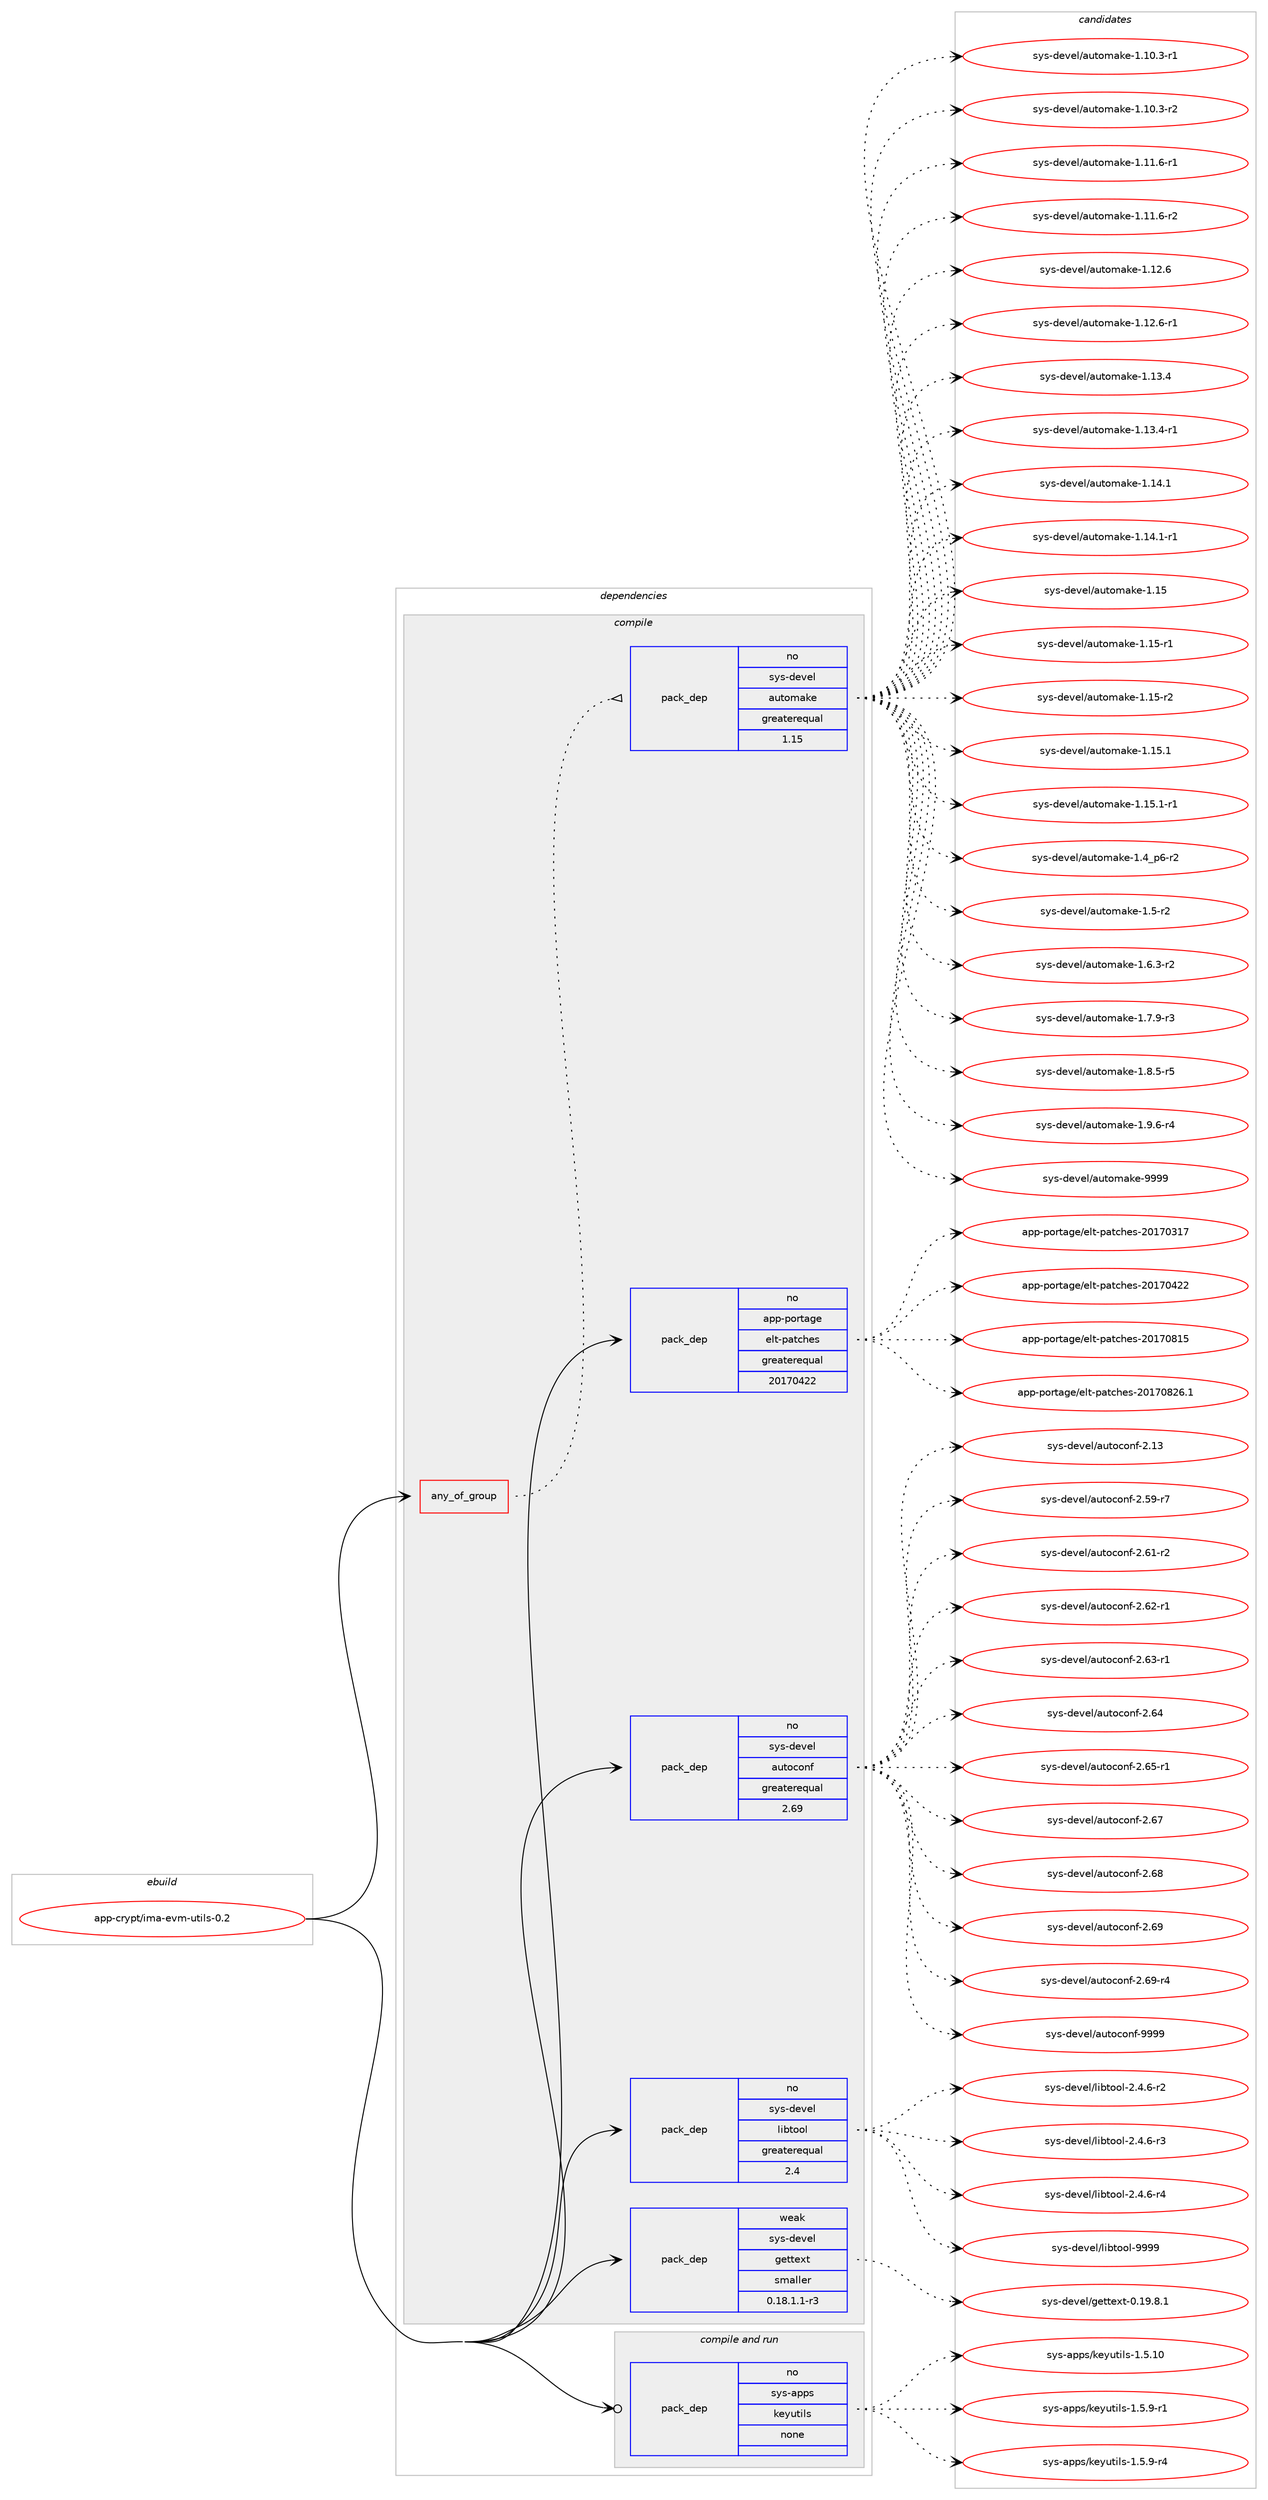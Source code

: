 digraph prolog {

# *************
# Graph options
# *************

newrank=true;
concentrate=true;
compound=true;
graph [rankdir=LR,fontname=Helvetica,fontsize=10,ranksep=1.5];#, ranksep=2.5, nodesep=0.2];
edge  [arrowhead=vee];
node  [fontname=Helvetica,fontsize=10];

# **********
# The ebuild
# **********

subgraph cluster_leftcol {
color=gray;
rank=same;
label=<<i>ebuild</i>>;
id [label="app-crypt/ima-evm-utils-0.2", color=red, width=4, href="../app-crypt/ima-evm-utils-0.2.svg"];
}

# ****************
# The dependencies
# ****************

subgraph cluster_midcol {
color=gray;
label=<<i>dependencies</i>>;
subgraph cluster_compile {
fillcolor="#eeeeee";
style=filled;
label=<<i>compile</i>>;
subgraph any236 {
dependency12988 [label=<<TABLE BORDER="0" CELLBORDER="1" CELLSPACING="0" CELLPADDING="4"><TR><TD CELLPADDING="10">any_of_group</TD></TR></TABLE>>, shape=none, color=red];subgraph pack9297 {
dependency12989 [label=<<TABLE BORDER="0" CELLBORDER="1" CELLSPACING="0" CELLPADDING="4" WIDTH="220"><TR><TD ROWSPAN="6" CELLPADDING="30">pack_dep</TD></TR><TR><TD WIDTH="110">no</TD></TR><TR><TD>sys-devel</TD></TR><TR><TD>automake</TD></TR><TR><TD>greaterequal</TD></TR><TR><TD>1.15</TD></TR></TABLE>>, shape=none, color=blue];
}
dependency12988:e -> dependency12989:w [weight=20,style="dotted",arrowhead="oinv"];
}
id:e -> dependency12988:w [weight=20,style="solid",arrowhead="vee"];
subgraph pack9298 {
dependency12990 [label=<<TABLE BORDER="0" CELLBORDER="1" CELLSPACING="0" CELLPADDING="4" WIDTH="220"><TR><TD ROWSPAN="6" CELLPADDING="30">pack_dep</TD></TR><TR><TD WIDTH="110">no</TD></TR><TR><TD>app-portage</TD></TR><TR><TD>elt-patches</TD></TR><TR><TD>greaterequal</TD></TR><TR><TD>20170422</TD></TR></TABLE>>, shape=none, color=blue];
}
id:e -> dependency12990:w [weight=20,style="solid",arrowhead="vee"];
subgraph pack9299 {
dependency12991 [label=<<TABLE BORDER="0" CELLBORDER="1" CELLSPACING="0" CELLPADDING="4" WIDTH="220"><TR><TD ROWSPAN="6" CELLPADDING="30">pack_dep</TD></TR><TR><TD WIDTH="110">no</TD></TR><TR><TD>sys-devel</TD></TR><TR><TD>autoconf</TD></TR><TR><TD>greaterequal</TD></TR><TR><TD>2.69</TD></TR></TABLE>>, shape=none, color=blue];
}
id:e -> dependency12991:w [weight=20,style="solid",arrowhead="vee"];
subgraph pack9300 {
dependency12992 [label=<<TABLE BORDER="0" CELLBORDER="1" CELLSPACING="0" CELLPADDING="4" WIDTH="220"><TR><TD ROWSPAN="6" CELLPADDING="30">pack_dep</TD></TR><TR><TD WIDTH="110">no</TD></TR><TR><TD>sys-devel</TD></TR><TR><TD>libtool</TD></TR><TR><TD>greaterequal</TD></TR><TR><TD>2.4</TD></TR></TABLE>>, shape=none, color=blue];
}
id:e -> dependency12992:w [weight=20,style="solid",arrowhead="vee"];
subgraph pack9301 {
dependency12993 [label=<<TABLE BORDER="0" CELLBORDER="1" CELLSPACING="0" CELLPADDING="4" WIDTH="220"><TR><TD ROWSPAN="6" CELLPADDING="30">pack_dep</TD></TR><TR><TD WIDTH="110">weak</TD></TR><TR><TD>sys-devel</TD></TR><TR><TD>gettext</TD></TR><TR><TD>smaller</TD></TR><TR><TD>0.18.1.1-r3</TD></TR></TABLE>>, shape=none, color=blue];
}
id:e -> dependency12993:w [weight=20,style="solid",arrowhead="vee"];
}
subgraph cluster_compileandrun {
fillcolor="#eeeeee";
style=filled;
label=<<i>compile and run</i>>;
subgraph pack9302 {
dependency12994 [label=<<TABLE BORDER="0" CELLBORDER="1" CELLSPACING="0" CELLPADDING="4" WIDTH="220"><TR><TD ROWSPAN="6" CELLPADDING="30">pack_dep</TD></TR><TR><TD WIDTH="110">no</TD></TR><TR><TD>sys-apps</TD></TR><TR><TD>keyutils</TD></TR><TR><TD>none</TD></TR><TR><TD></TD></TR></TABLE>>, shape=none, color=blue];
}
id:e -> dependency12994:w [weight=20,style="solid",arrowhead="odotvee"];
}
subgraph cluster_run {
fillcolor="#eeeeee";
style=filled;
label=<<i>run</i>>;
}
}

# **************
# The candidates
# **************

subgraph cluster_choices {
rank=same;
color=gray;
label=<<i>candidates</i>>;

subgraph choice9297 {
color=black;
nodesep=1;
choice11512111545100101118101108479711711611110997107101454946494846514511449 [label="sys-devel/automake-1.10.3-r1", color=red, width=4,href="../sys-devel/automake-1.10.3-r1.svg"];
choice11512111545100101118101108479711711611110997107101454946494846514511450 [label="sys-devel/automake-1.10.3-r2", color=red, width=4,href="../sys-devel/automake-1.10.3-r2.svg"];
choice11512111545100101118101108479711711611110997107101454946494946544511449 [label="sys-devel/automake-1.11.6-r1", color=red, width=4,href="../sys-devel/automake-1.11.6-r1.svg"];
choice11512111545100101118101108479711711611110997107101454946494946544511450 [label="sys-devel/automake-1.11.6-r2", color=red, width=4,href="../sys-devel/automake-1.11.6-r2.svg"];
choice1151211154510010111810110847971171161111099710710145494649504654 [label="sys-devel/automake-1.12.6", color=red, width=4,href="../sys-devel/automake-1.12.6.svg"];
choice11512111545100101118101108479711711611110997107101454946495046544511449 [label="sys-devel/automake-1.12.6-r1", color=red, width=4,href="../sys-devel/automake-1.12.6-r1.svg"];
choice1151211154510010111810110847971171161111099710710145494649514652 [label="sys-devel/automake-1.13.4", color=red, width=4,href="../sys-devel/automake-1.13.4.svg"];
choice11512111545100101118101108479711711611110997107101454946495146524511449 [label="sys-devel/automake-1.13.4-r1", color=red, width=4,href="../sys-devel/automake-1.13.4-r1.svg"];
choice1151211154510010111810110847971171161111099710710145494649524649 [label="sys-devel/automake-1.14.1", color=red, width=4,href="../sys-devel/automake-1.14.1.svg"];
choice11512111545100101118101108479711711611110997107101454946495246494511449 [label="sys-devel/automake-1.14.1-r1", color=red, width=4,href="../sys-devel/automake-1.14.1-r1.svg"];
choice115121115451001011181011084797117116111109971071014549464953 [label="sys-devel/automake-1.15", color=red, width=4,href="../sys-devel/automake-1.15.svg"];
choice1151211154510010111810110847971171161111099710710145494649534511449 [label="sys-devel/automake-1.15-r1", color=red, width=4,href="../sys-devel/automake-1.15-r1.svg"];
choice1151211154510010111810110847971171161111099710710145494649534511450 [label="sys-devel/automake-1.15-r2", color=red, width=4,href="../sys-devel/automake-1.15-r2.svg"];
choice1151211154510010111810110847971171161111099710710145494649534649 [label="sys-devel/automake-1.15.1", color=red, width=4,href="../sys-devel/automake-1.15.1.svg"];
choice11512111545100101118101108479711711611110997107101454946495346494511449 [label="sys-devel/automake-1.15.1-r1", color=red, width=4,href="../sys-devel/automake-1.15.1-r1.svg"];
choice115121115451001011181011084797117116111109971071014549465295112544511450 [label="sys-devel/automake-1.4_p6-r2", color=red, width=4,href="../sys-devel/automake-1.4_p6-r2.svg"];
choice11512111545100101118101108479711711611110997107101454946534511450 [label="sys-devel/automake-1.5-r2", color=red, width=4,href="../sys-devel/automake-1.5-r2.svg"];
choice115121115451001011181011084797117116111109971071014549465446514511450 [label="sys-devel/automake-1.6.3-r2", color=red, width=4,href="../sys-devel/automake-1.6.3-r2.svg"];
choice115121115451001011181011084797117116111109971071014549465546574511451 [label="sys-devel/automake-1.7.9-r3", color=red, width=4,href="../sys-devel/automake-1.7.9-r3.svg"];
choice115121115451001011181011084797117116111109971071014549465646534511453 [label="sys-devel/automake-1.8.5-r5", color=red, width=4,href="../sys-devel/automake-1.8.5-r5.svg"];
choice115121115451001011181011084797117116111109971071014549465746544511452 [label="sys-devel/automake-1.9.6-r4", color=red, width=4,href="../sys-devel/automake-1.9.6-r4.svg"];
choice115121115451001011181011084797117116111109971071014557575757 [label="sys-devel/automake-9999", color=red, width=4,href="../sys-devel/automake-9999.svg"];
dependency12989:e -> choice11512111545100101118101108479711711611110997107101454946494846514511449:w [style=dotted,weight="100"];
dependency12989:e -> choice11512111545100101118101108479711711611110997107101454946494846514511450:w [style=dotted,weight="100"];
dependency12989:e -> choice11512111545100101118101108479711711611110997107101454946494946544511449:w [style=dotted,weight="100"];
dependency12989:e -> choice11512111545100101118101108479711711611110997107101454946494946544511450:w [style=dotted,weight="100"];
dependency12989:e -> choice1151211154510010111810110847971171161111099710710145494649504654:w [style=dotted,weight="100"];
dependency12989:e -> choice11512111545100101118101108479711711611110997107101454946495046544511449:w [style=dotted,weight="100"];
dependency12989:e -> choice1151211154510010111810110847971171161111099710710145494649514652:w [style=dotted,weight="100"];
dependency12989:e -> choice11512111545100101118101108479711711611110997107101454946495146524511449:w [style=dotted,weight="100"];
dependency12989:e -> choice1151211154510010111810110847971171161111099710710145494649524649:w [style=dotted,weight="100"];
dependency12989:e -> choice11512111545100101118101108479711711611110997107101454946495246494511449:w [style=dotted,weight="100"];
dependency12989:e -> choice115121115451001011181011084797117116111109971071014549464953:w [style=dotted,weight="100"];
dependency12989:e -> choice1151211154510010111810110847971171161111099710710145494649534511449:w [style=dotted,weight="100"];
dependency12989:e -> choice1151211154510010111810110847971171161111099710710145494649534511450:w [style=dotted,weight="100"];
dependency12989:e -> choice1151211154510010111810110847971171161111099710710145494649534649:w [style=dotted,weight="100"];
dependency12989:e -> choice11512111545100101118101108479711711611110997107101454946495346494511449:w [style=dotted,weight="100"];
dependency12989:e -> choice115121115451001011181011084797117116111109971071014549465295112544511450:w [style=dotted,weight="100"];
dependency12989:e -> choice11512111545100101118101108479711711611110997107101454946534511450:w [style=dotted,weight="100"];
dependency12989:e -> choice115121115451001011181011084797117116111109971071014549465446514511450:w [style=dotted,weight="100"];
dependency12989:e -> choice115121115451001011181011084797117116111109971071014549465546574511451:w [style=dotted,weight="100"];
dependency12989:e -> choice115121115451001011181011084797117116111109971071014549465646534511453:w [style=dotted,weight="100"];
dependency12989:e -> choice115121115451001011181011084797117116111109971071014549465746544511452:w [style=dotted,weight="100"];
dependency12989:e -> choice115121115451001011181011084797117116111109971071014557575757:w [style=dotted,weight="100"];
}
subgraph choice9298 {
color=black;
nodesep=1;
choice97112112451121111141169710310147101108116451129711699104101115455048495548514955 [label="app-portage/elt-patches-20170317", color=red, width=4,href="../app-portage/elt-patches-20170317.svg"];
choice97112112451121111141169710310147101108116451129711699104101115455048495548525050 [label="app-portage/elt-patches-20170422", color=red, width=4,href="../app-portage/elt-patches-20170422.svg"];
choice97112112451121111141169710310147101108116451129711699104101115455048495548564953 [label="app-portage/elt-patches-20170815", color=red, width=4,href="../app-portage/elt-patches-20170815.svg"];
choice971121124511211111411697103101471011081164511297116991041011154550484955485650544649 [label="app-portage/elt-patches-20170826.1", color=red, width=4,href="../app-portage/elt-patches-20170826.1.svg"];
dependency12990:e -> choice97112112451121111141169710310147101108116451129711699104101115455048495548514955:w [style=dotted,weight="100"];
dependency12990:e -> choice97112112451121111141169710310147101108116451129711699104101115455048495548525050:w [style=dotted,weight="100"];
dependency12990:e -> choice97112112451121111141169710310147101108116451129711699104101115455048495548564953:w [style=dotted,weight="100"];
dependency12990:e -> choice971121124511211111411697103101471011081164511297116991041011154550484955485650544649:w [style=dotted,weight="100"];
}
subgraph choice9299 {
color=black;
nodesep=1;
choice115121115451001011181011084797117116111991111101024550464951 [label="sys-devel/autoconf-2.13", color=red, width=4,href="../sys-devel/autoconf-2.13.svg"];
choice1151211154510010111810110847971171161119911111010245504653574511455 [label="sys-devel/autoconf-2.59-r7", color=red, width=4,href="../sys-devel/autoconf-2.59-r7.svg"];
choice1151211154510010111810110847971171161119911111010245504654494511450 [label="sys-devel/autoconf-2.61-r2", color=red, width=4,href="../sys-devel/autoconf-2.61-r2.svg"];
choice1151211154510010111810110847971171161119911111010245504654504511449 [label="sys-devel/autoconf-2.62-r1", color=red, width=4,href="../sys-devel/autoconf-2.62-r1.svg"];
choice1151211154510010111810110847971171161119911111010245504654514511449 [label="sys-devel/autoconf-2.63-r1", color=red, width=4,href="../sys-devel/autoconf-2.63-r1.svg"];
choice115121115451001011181011084797117116111991111101024550465452 [label="sys-devel/autoconf-2.64", color=red, width=4,href="../sys-devel/autoconf-2.64.svg"];
choice1151211154510010111810110847971171161119911111010245504654534511449 [label="sys-devel/autoconf-2.65-r1", color=red, width=4,href="../sys-devel/autoconf-2.65-r1.svg"];
choice115121115451001011181011084797117116111991111101024550465455 [label="sys-devel/autoconf-2.67", color=red, width=4,href="../sys-devel/autoconf-2.67.svg"];
choice115121115451001011181011084797117116111991111101024550465456 [label="sys-devel/autoconf-2.68", color=red, width=4,href="../sys-devel/autoconf-2.68.svg"];
choice115121115451001011181011084797117116111991111101024550465457 [label="sys-devel/autoconf-2.69", color=red, width=4,href="../sys-devel/autoconf-2.69.svg"];
choice1151211154510010111810110847971171161119911111010245504654574511452 [label="sys-devel/autoconf-2.69-r4", color=red, width=4,href="../sys-devel/autoconf-2.69-r4.svg"];
choice115121115451001011181011084797117116111991111101024557575757 [label="sys-devel/autoconf-9999", color=red, width=4,href="../sys-devel/autoconf-9999.svg"];
dependency12991:e -> choice115121115451001011181011084797117116111991111101024550464951:w [style=dotted,weight="100"];
dependency12991:e -> choice1151211154510010111810110847971171161119911111010245504653574511455:w [style=dotted,weight="100"];
dependency12991:e -> choice1151211154510010111810110847971171161119911111010245504654494511450:w [style=dotted,weight="100"];
dependency12991:e -> choice1151211154510010111810110847971171161119911111010245504654504511449:w [style=dotted,weight="100"];
dependency12991:e -> choice1151211154510010111810110847971171161119911111010245504654514511449:w [style=dotted,weight="100"];
dependency12991:e -> choice115121115451001011181011084797117116111991111101024550465452:w [style=dotted,weight="100"];
dependency12991:e -> choice1151211154510010111810110847971171161119911111010245504654534511449:w [style=dotted,weight="100"];
dependency12991:e -> choice115121115451001011181011084797117116111991111101024550465455:w [style=dotted,weight="100"];
dependency12991:e -> choice115121115451001011181011084797117116111991111101024550465456:w [style=dotted,weight="100"];
dependency12991:e -> choice115121115451001011181011084797117116111991111101024550465457:w [style=dotted,weight="100"];
dependency12991:e -> choice1151211154510010111810110847971171161119911111010245504654574511452:w [style=dotted,weight="100"];
dependency12991:e -> choice115121115451001011181011084797117116111991111101024557575757:w [style=dotted,weight="100"];
}
subgraph choice9300 {
color=black;
nodesep=1;
choice1151211154510010111810110847108105981161111111084550465246544511450 [label="sys-devel/libtool-2.4.6-r2", color=red, width=4,href="../sys-devel/libtool-2.4.6-r2.svg"];
choice1151211154510010111810110847108105981161111111084550465246544511451 [label="sys-devel/libtool-2.4.6-r3", color=red, width=4,href="../sys-devel/libtool-2.4.6-r3.svg"];
choice1151211154510010111810110847108105981161111111084550465246544511452 [label="sys-devel/libtool-2.4.6-r4", color=red, width=4,href="../sys-devel/libtool-2.4.6-r4.svg"];
choice1151211154510010111810110847108105981161111111084557575757 [label="sys-devel/libtool-9999", color=red, width=4,href="../sys-devel/libtool-9999.svg"];
dependency12992:e -> choice1151211154510010111810110847108105981161111111084550465246544511450:w [style=dotted,weight="100"];
dependency12992:e -> choice1151211154510010111810110847108105981161111111084550465246544511451:w [style=dotted,weight="100"];
dependency12992:e -> choice1151211154510010111810110847108105981161111111084550465246544511452:w [style=dotted,weight="100"];
dependency12992:e -> choice1151211154510010111810110847108105981161111111084557575757:w [style=dotted,weight="100"];
}
subgraph choice9301 {
color=black;
nodesep=1;
choice1151211154510010111810110847103101116116101120116454846495746564649 [label="sys-devel/gettext-0.19.8.1", color=red, width=4,href="../sys-devel/gettext-0.19.8.1.svg"];
dependency12993:e -> choice1151211154510010111810110847103101116116101120116454846495746564649:w [style=dotted,weight="100"];
}
subgraph choice9302 {
color=black;
nodesep=1;
choice11512111545971121121154710710112111711610510811545494653464948 [label="sys-apps/keyutils-1.5.10", color=red, width=4,href="../sys-apps/keyutils-1.5.10.svg"];
choice1151211154597112112115471071011211171161051081154549465346574511449 [label="sys-apps/keyutils-1.5.9-r1", color=red, width=4,href="../sys-apps/keyutils-1.5.9-r1.svg"];
choice1151211154597112112115471071011211171161051081154549465346574511452 [label="sys-apps/keyutils-1.5.9-r4", color=red, width=4,href="../sys-apps/keyutils-1.5.9-r4.svg"];
dependency12994:e -> choice11512111545971121121154710710112111711610510811545494653464948:w [style=dotted,weight="100"];
dependency12994:e -> choice1151211154597112112115471071011211171161051081154549465346574511449:w [style=dotted,weight="100"];
dependency12994:e -> choice1151211154597112112115471071011211171161051081154549465346574511452:w [style=dotted,weight="100"];
}
}

}

